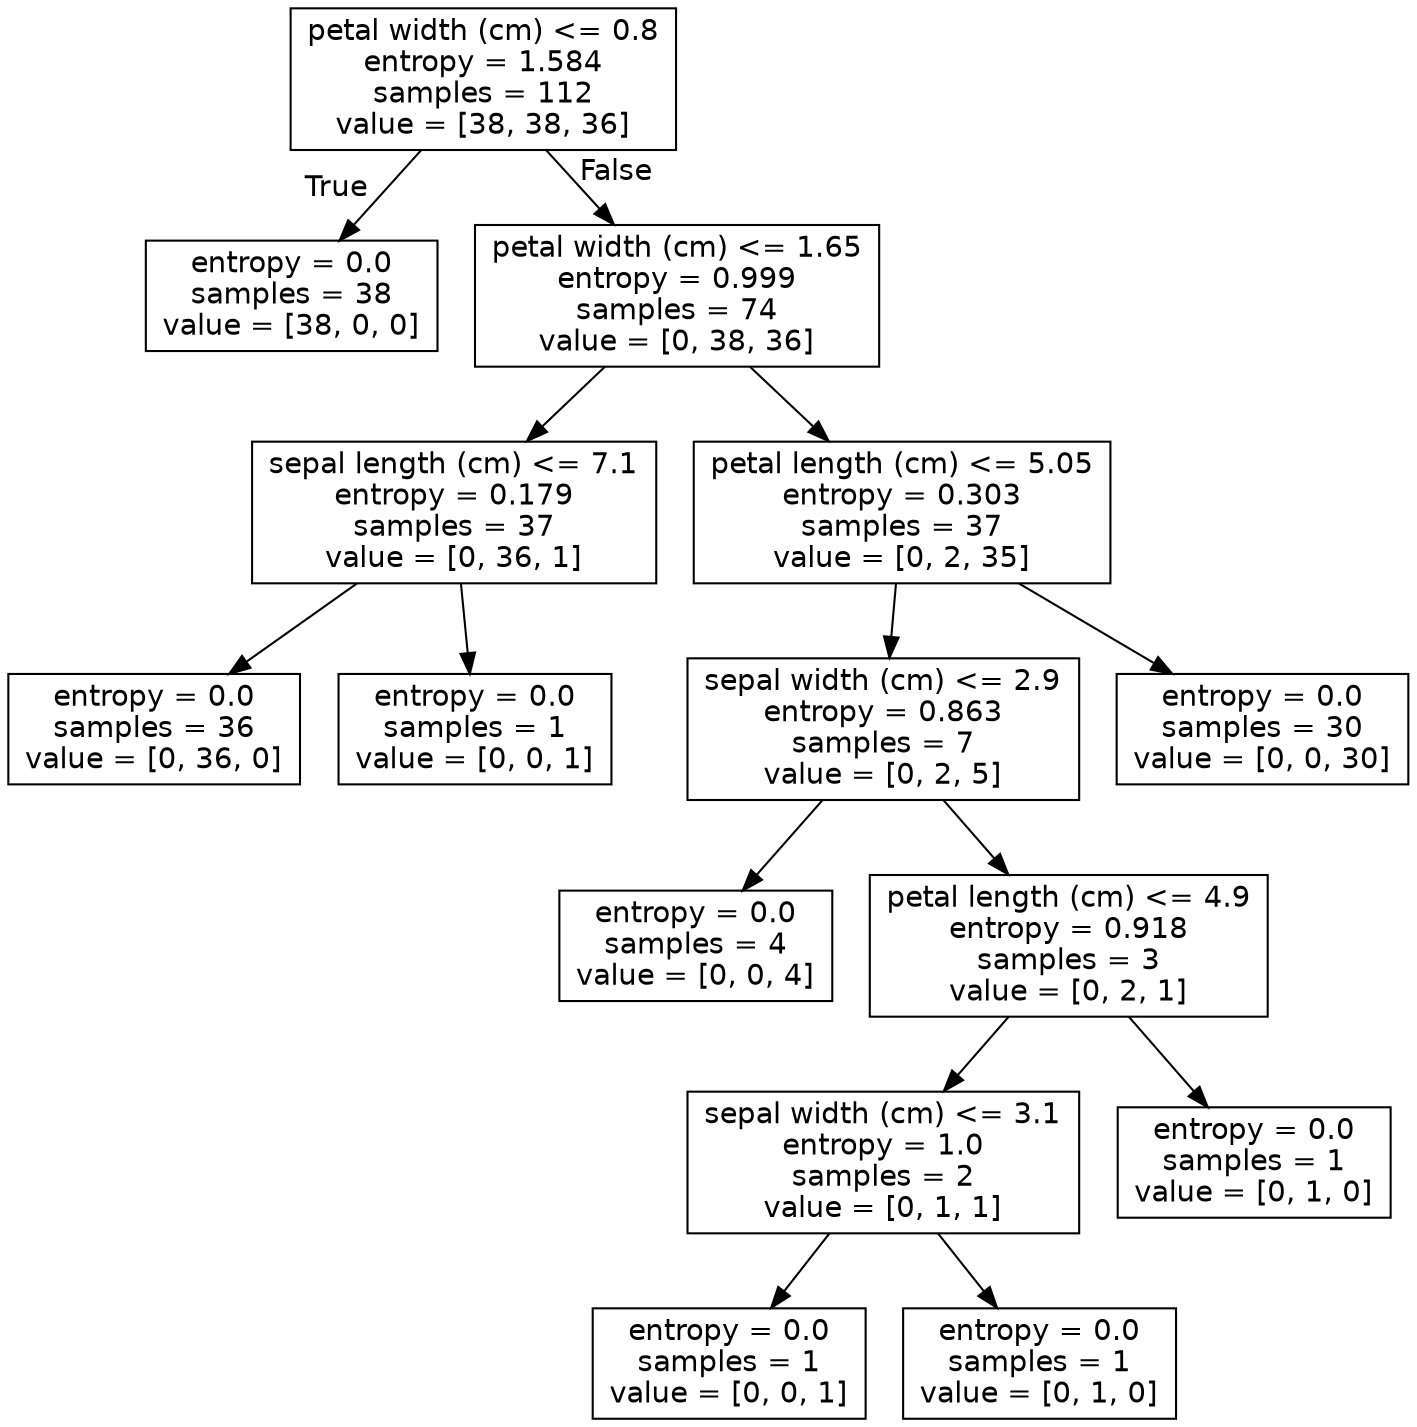 digraph Tree {
node [shape=box, fontname="helvetica"] ;
edge [fontname="helvetica"] ;
0 [label="petal width (cm) <= 0.8\nentropy = 1.584\nsamples = 112\nvalue = [38, 38, 36]"] ;
1 [label="entropy = 0.0\nsamples = 38\nvalue = [38, 0, 0]"] ;
0 -> 1 [labeldistance=2.5, labelangle=45, headlabel="True"] ;
2 [label="petal width (cm) <= 1.65\nentropy = 0.999\nsamples = 74\nvalue = [0, 38, 36]"] ;
0 -> 2 [labeldistance=2.5, labelangle=-45, headlabel="False"] ;
3 [label="sepal length (cm) <= 7.1\nentropy = 0.179\nsamples = 37\nvalue = [0, 36, 1]"] ;
2 -> 3 ;
4 [label="entropy = 0.0\nsamples = 36\nvalue = [0, 36, 0]"] ;
3 -> 4 ;
5 [label="entropy = 0.0\nsamples = 1\nvalue = [0, 0, 1]"] ;
3 -> 5 ;
6 [label="petal length (cm) <= 5.05\nentropy = 0.303\nsamples = 37\nvalue = [0, 2, 35]"] ;
2 -> 6 ;
7 [label="sepal width (cm) <= 2.9\nentropy = 0.863\nsamples = 7\nvalue = [0, 2, 5]"] ;
6 -> 7 ;
8 [label="entropy = 0.0\nsamples = 4\nvalue = [0, 0, 4]"] ;
7 -> 8 ;
9 [label="petal length (cm) <= 4.9\nentropy = 0.918\nsamples = 3\nvalue = [0, 2, 1]"] ;
7 -> 9 ;
10 [label="sepal width (cm) <= 3.1\nentropy = 1.0\nsamples = 2\nvalue = [0, 1, 1]"] ;
9 -> 10 ;
11 [label="entropy = 0.0\nsamples = 1\nvalue = [0, 0, 1]"] ;
10 -> 11 ;
12 [label="entropy = 0.0\nsamples = 1\nvalue = [0, 1, 0]"] ;
10 -> 12 ;
13 [label="entropy = 0.0\nsamples = 1\nvalue = [0, 1, 0]"] ;
9 -> 13 ;
14 [label="entropy = 0.0\nsamples = 30\nvalue = [0, 0, 30]"] ;
6 -> 14 ;
}